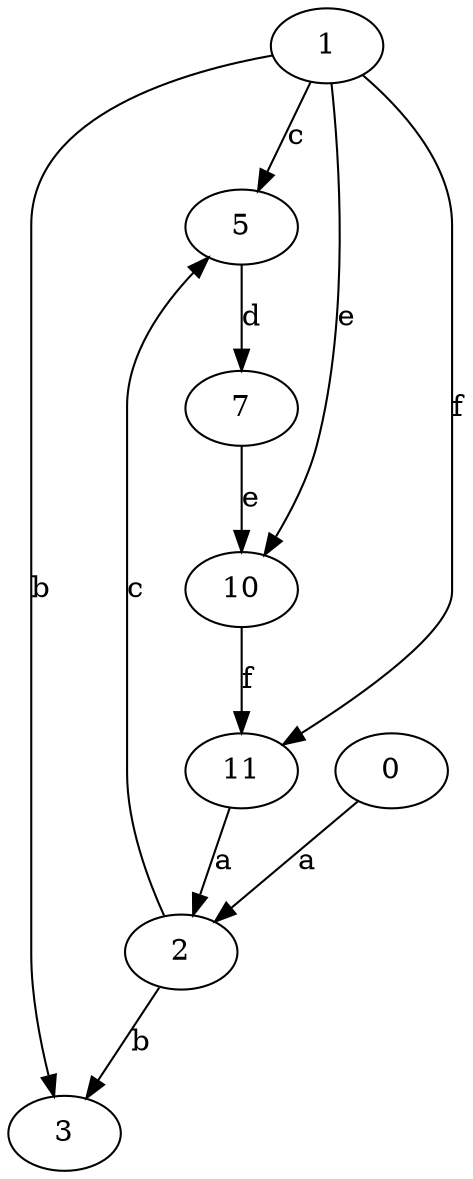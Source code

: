 strict digraph  {
1;
2;
3;
5;
7;
0;
10;
11;
1 -> 3  [label=b];
1 -> 5  [label=c];
1 -> 10  [label=e];
1 -> 11  [label=f];
2 -> 3  [label=b];
2 -> 5  [label=c];
5 -> 7  [label=d];
7 -> 10  [label=e];
0 -> 2  [label=a];
10 -> 11  [label=f];
11 -> 2  [label=a];
}
